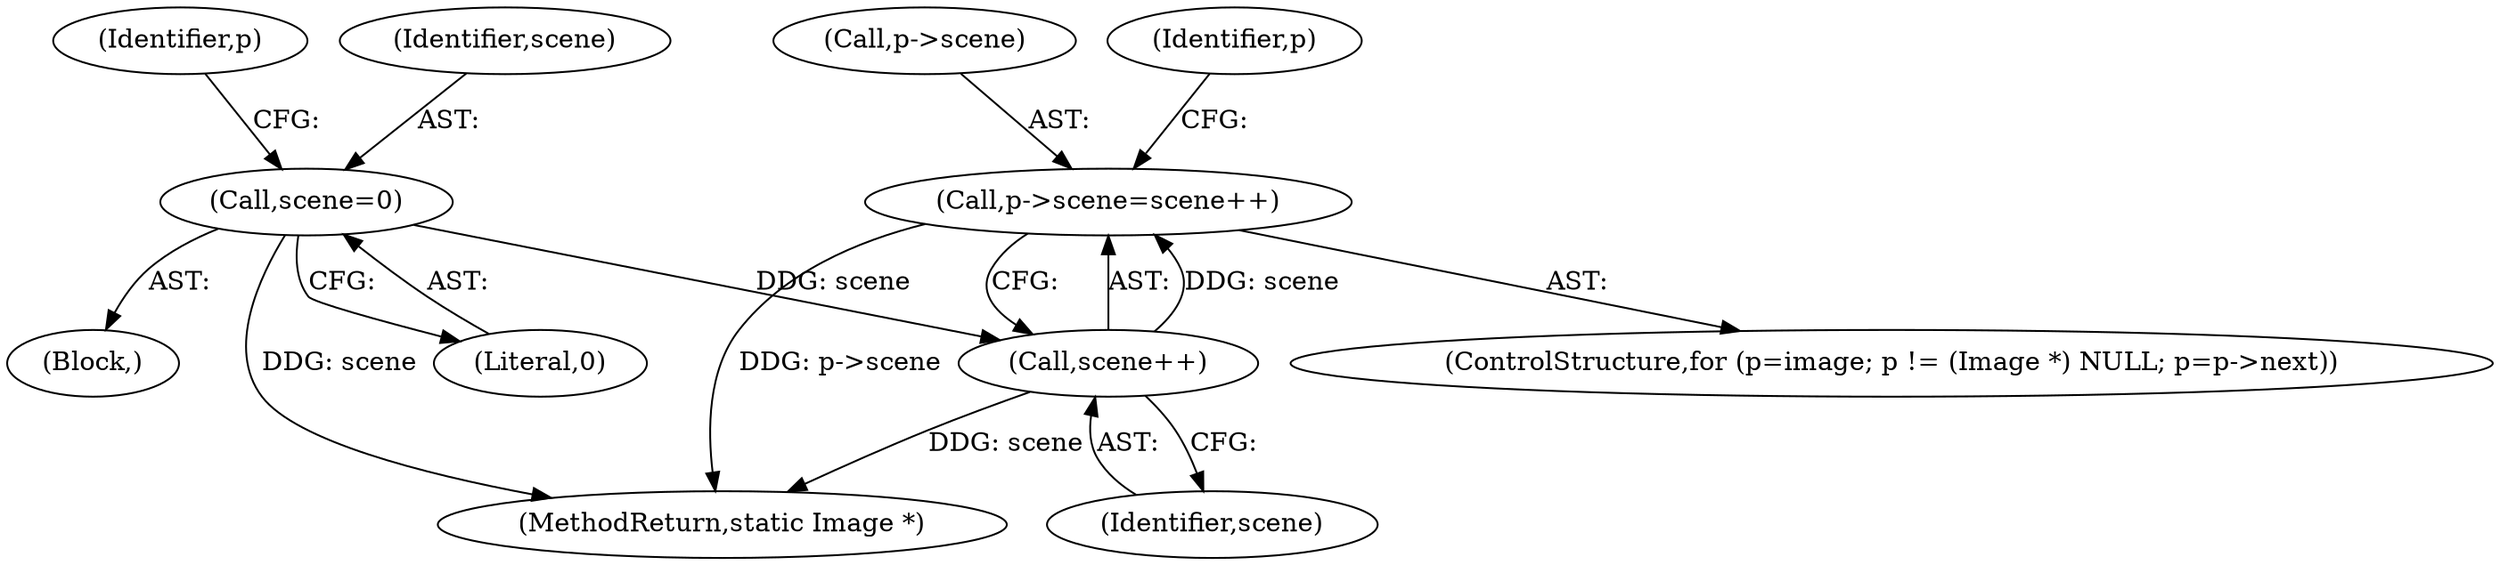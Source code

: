 digraph "0_ImageMagick_437a35e57db5ec078f4a3ccbf71f941276e88430@pointer" {
"1001785" [label="(Call,p->scene=scene++)"];
"1001789" [label="(Call,scene++)"];
"1001720" [label="(Call,scene=0)"];
"1001717" [label="(Block,)"];
"1001724" [label="(Identifier,p)"];
"1001789" [label="(Call,scene++)"];
"1001786" [label="(Call,p->scene)"];
"1001721" [label="(Identifier,scene)"];
"1001790" [label="(Identifier,scene)"];
"1001720" [label="(Call,scene=0)"];
"1001838" [label="(MethodReturn,static Image *)"];
"1001771" [label="(ControlStructure,for (p=image; p != (Image *) NULL; p=p->next))"];
"1001785" [label="(Call,p->scene=scene++)"];
"1001781" [label="(Identifier,p)"];
"1001722" [label="(Literal,0)"];
"1001785" -> "1001771"  [label="AST: "];
"1001785" -> "1001789"  [label="CFG: "];
"1001786" -> "1001785"  [label="AST: "];
"1001789" -> "1001785"  [label="AST: "];
"1001781" -> "1001785"  [label="CFG: "];
"1001785" -> "1001838"  [label="DDG: p->scene"];
"1001789" -> "1001785"  [label="DDG: scene"];
"1001789" -> "1001790"  [label="CFG: "];
"1001790" -> "1001789"  [label="AST: "];
"1001789" -> "1001838"  [label="DDG: scene"];
"1001720" -> "1001789"  [label="DDG: scene"];
"1001720" -> "1001717"  [label="AST: "];
"1001720" -> "1001722"  [label="CFG: "];
"1001721" -> "1001720"  [label="AST: "];
"1001722" -> "1001720"  [label="AST: "];
"1001724" -> "1001720"  [label="CFG: "];
"1001720" -> "1001838"  [label="DDG: scene"];
}
